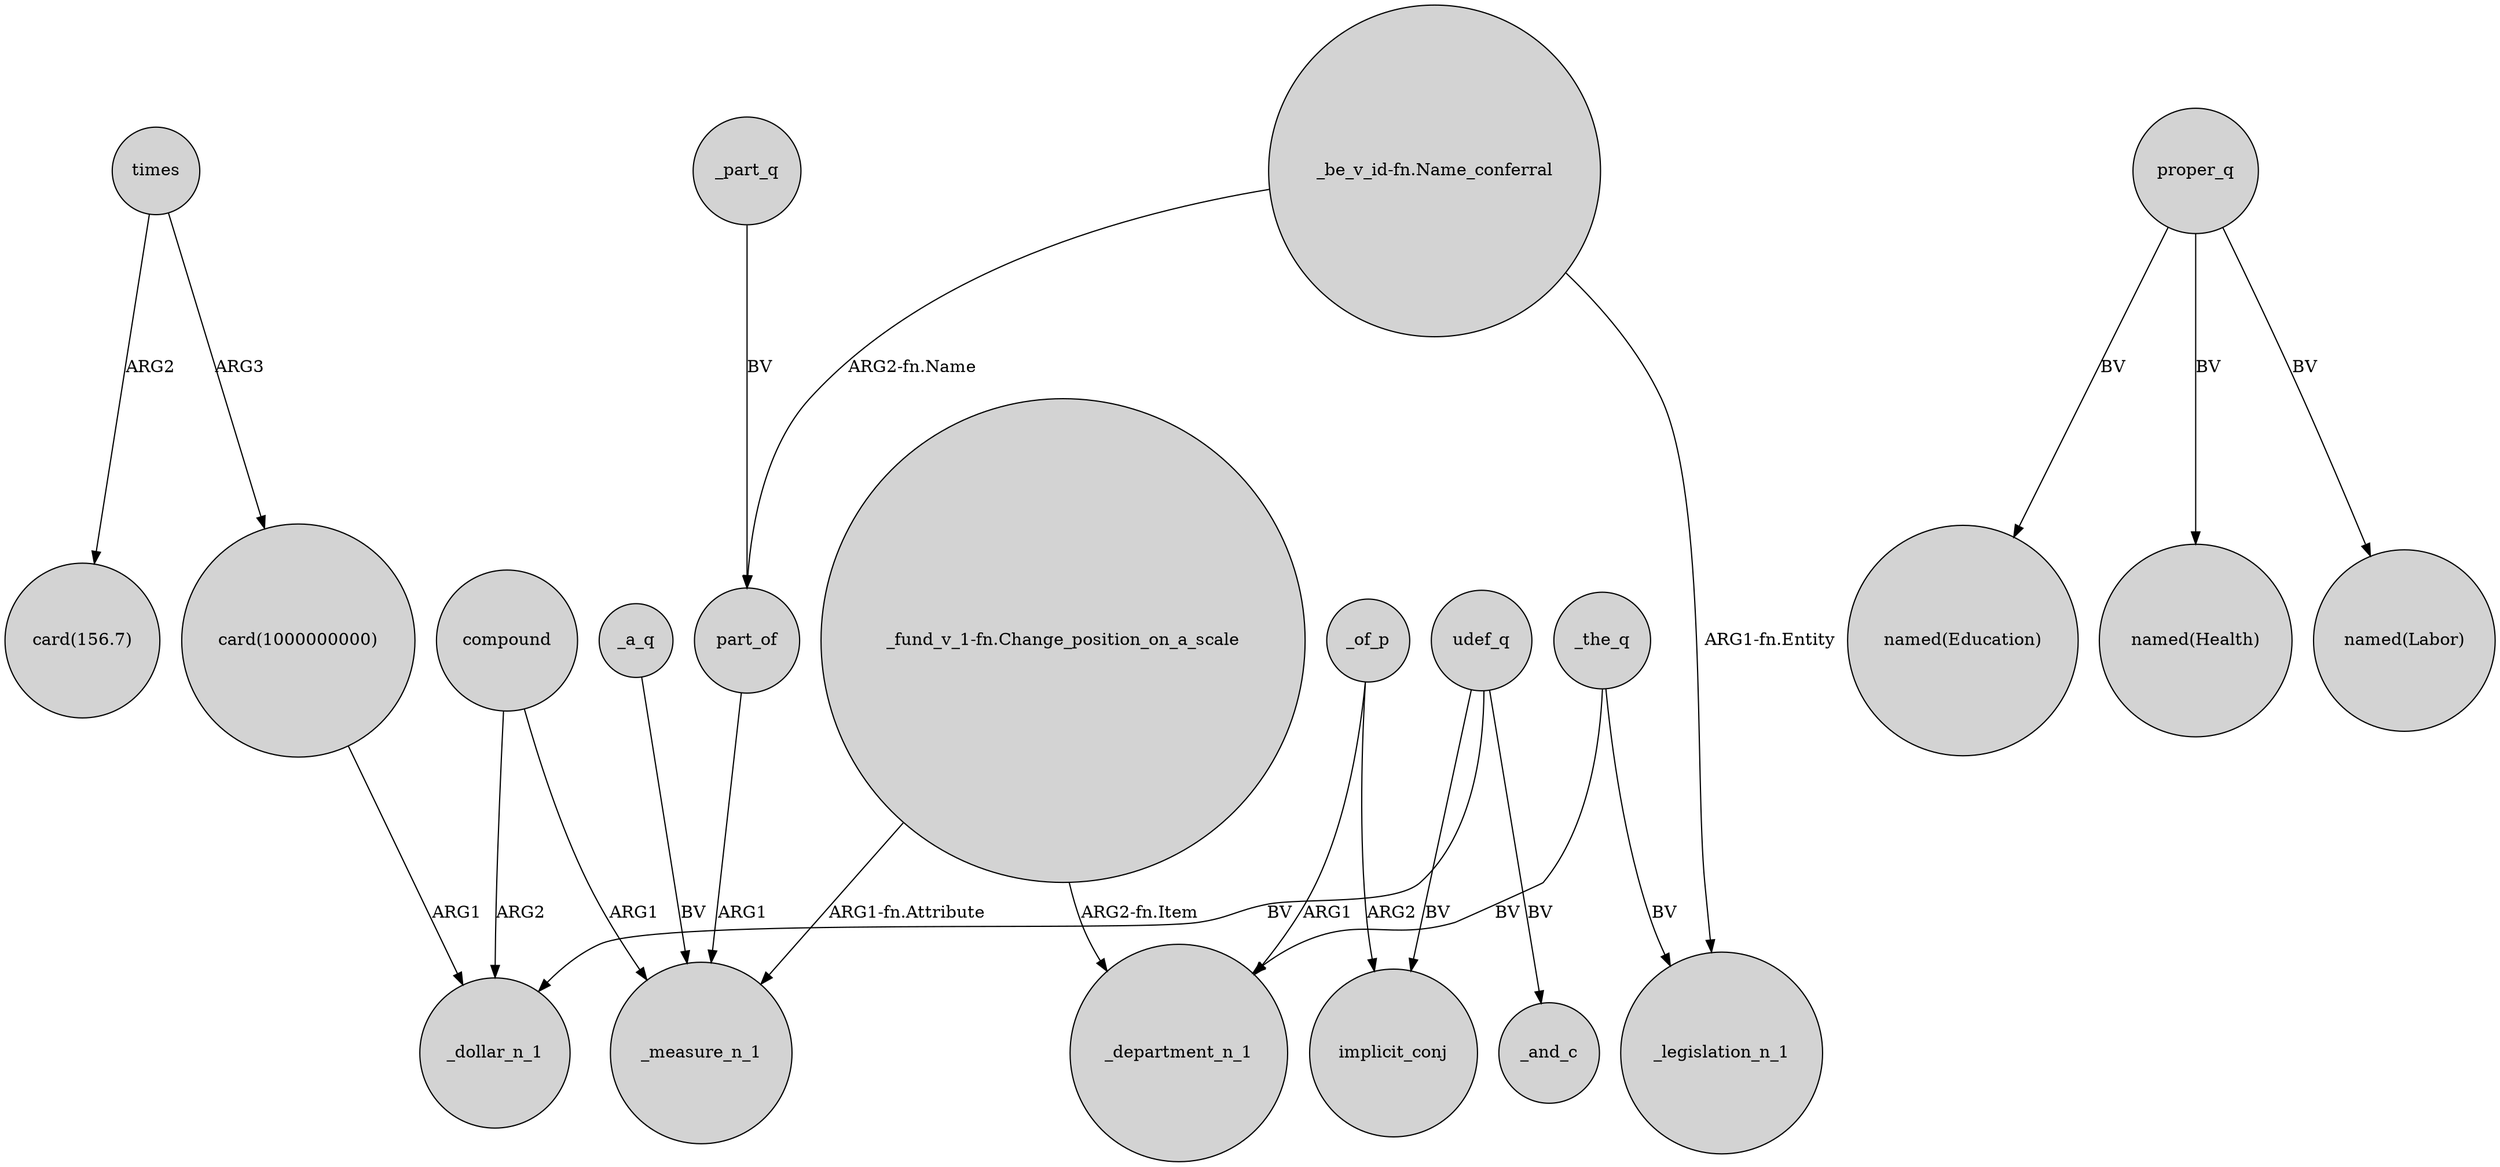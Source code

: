 digraph {
	node [shape=circle style=filled]
	"card(1000000000)" -> _dollar_n_1 [label=ARG1]
	proper_q -> "named(Education)" [label=BV]
	"_fund_v_1-fn.Change_position_on_a_scale" -> _department_n_1 [label="ARG2-fn.Item"]
	"_fund_v_1-fn.Change_position_on_a_scale" -> _measure_n_1 [label="ARG1-fn.Attribute"]
	proper_q -> "named(Health)" [label=BV]
	_of_p -> implicit_conj [label=ARG2]
	compound -> _dollar_n_1 [label=ARG2]
	udef_q -> _and_c [label=BV]
	times -> "card(1000000000)" [label=ARG3]
	compound -> _measure_n_1 [label=ARG1]
	"_be_v_id-fn.Name_conferral" -> part_of [label="ARG2-fn.Name"]
	_part_q -> part_of [label=BV]
	proper_q -> "named(Labor)" [label=BV]
	_the_q -> _department_n_1 [label=BV]
	_a_q -> _measure_n_1 [label=BV]
	times -> "card(156.7)" [label=ARG2]
	part_of -> _measure_n_1 [label=ARG1]
	udef_q -> _dollar_n_1 [label=BV]
	_of_p -> _department_n_1 [label=ARG1]
	_the_q -> _legislation_n_1 [label=BV]
	udef_q -> implicit_conj [label=BV]
	"_be_v_id-fn.Name_conferral" -> _legislation_n_1 [label="ARG1-fn.Entity"]
}
